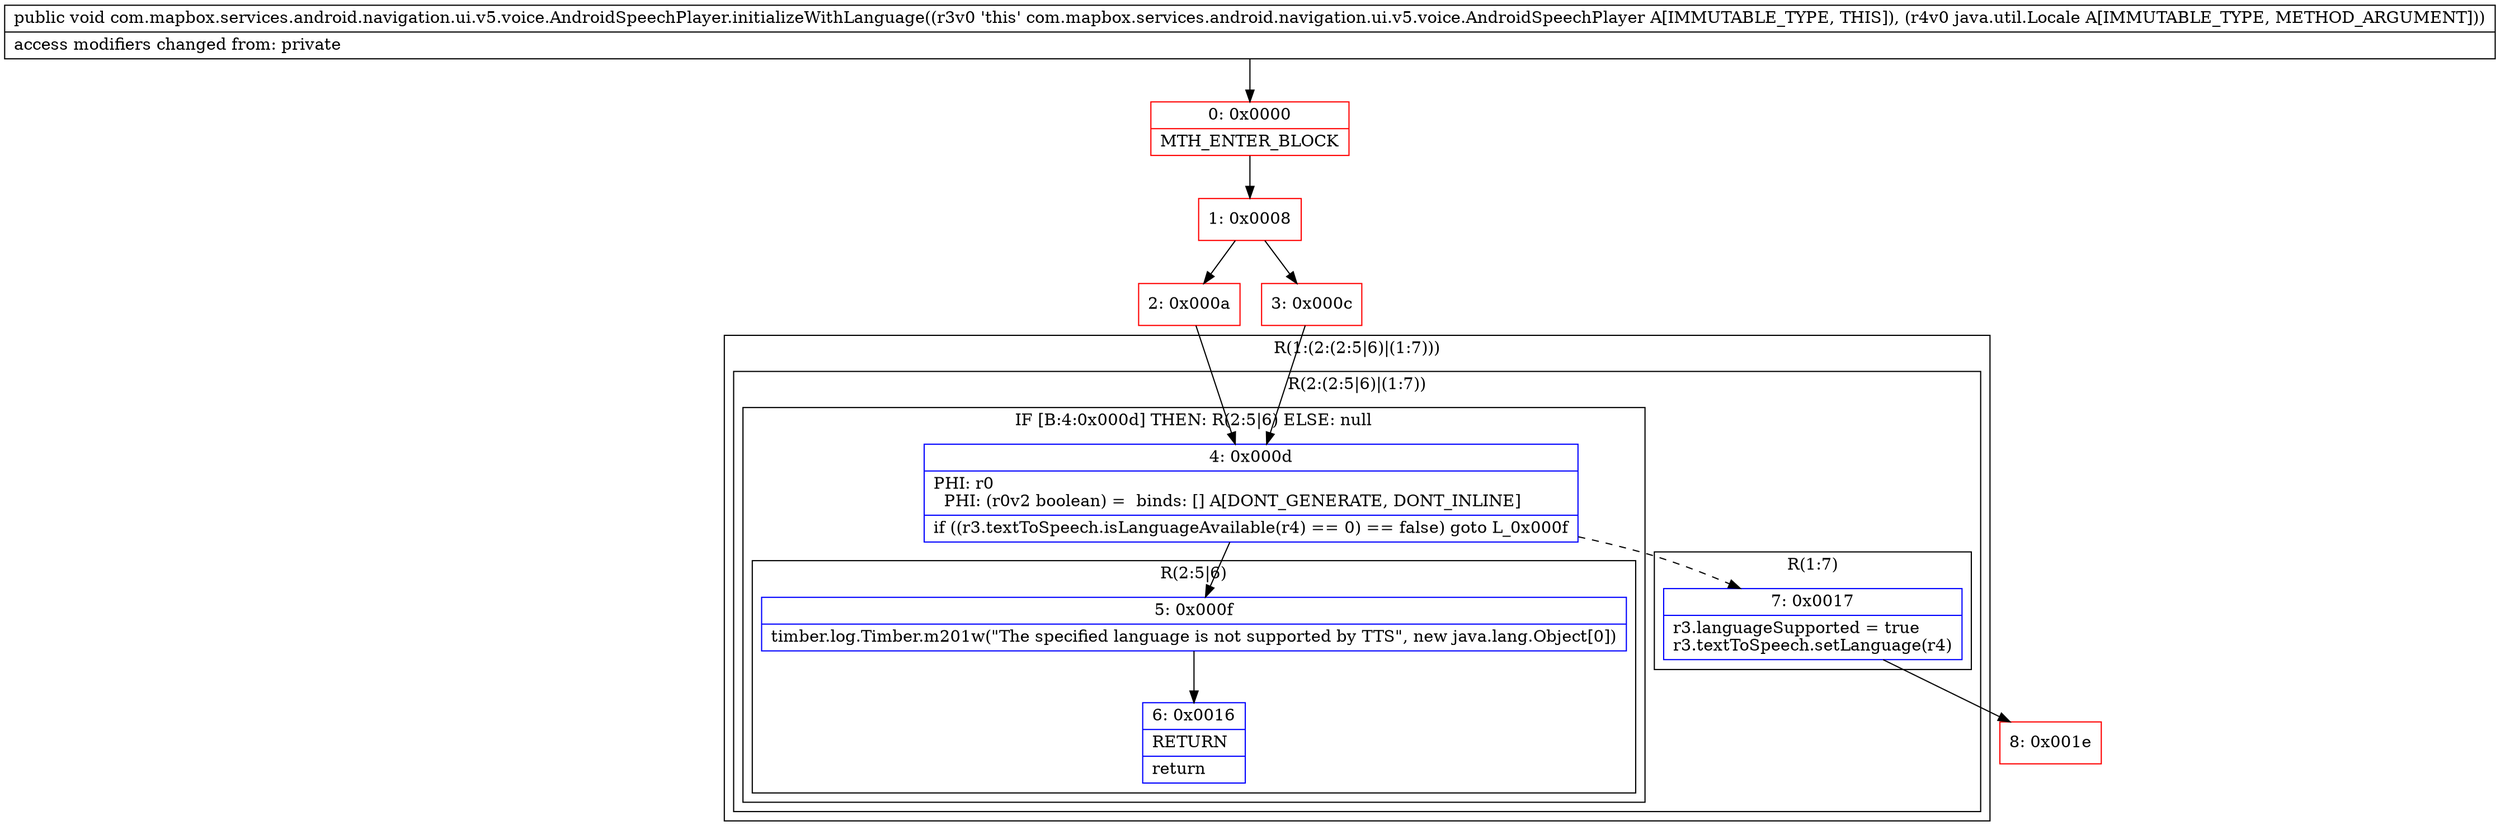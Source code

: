 digraph "CFG forcom.mapbox.services.android.navigation.ui.v5.voice.AndroidSpeechPlayer.initializeWithLanguage(Ljava\/util\/Locale;)V" {
subgraph cluster_Region_2064054012 {
label = "R(1:(2:(2:5|6)|(1:7)))";
node [shape=record,color=blue];
subgraph cluster_Region_1384375794 {
label = "R(2:(2:5|6)|(1:7))";
node [shape=record,color=blue];
subgraph cluster_IfRegion_1197366766 {
label = "IF [B:4:0x000d] THEN: R(2:5|6) ELSE: null";
node [shape=record,color=blue];
Node_4 [shape=record,label="{4\:\ 0x000d|PHI: r0 \l  PHI: (r0v2 boolean) =  binds: [] A[DONT_GENERATE, DONT_INLINE]\l|if ((r3.textToSpeech.isLanguageAvailable(r4) == 0) == false) goto L_0x000f\l}"];
subgraph cluster_Region_2087148095 {
label = "R(2:5|6)";
node [shape=record,color=blue];
Node_5 [shape=record,label="{5\:\ 0x000f|timber.log.Timber.m201w(\"The specified language is not supported by TTS\", new java.lang.Object[0])\l}"];
Node_6 [shape=record,label="{6\:\ 0x0016|RETURN\l|return\l}"];
}
}
subgraph cluster_Region_807068249 {
label = "R(1:7)";
node [shape=record,color=blue];
Node_7 [shape=record,label="{7\:\ 0x0017|r3.languageSupported = true\lr3.textToSpeech.setLanguage(r4)\l}"];
}
}
}
Node_0 [shape=record,color=red,label="{0\:\ 0x0000|MTH_ENTER_BLOCK\l}"];
Node_1 [shape=record,color=red,label="{1\:\ 0x0008}"];
Node_2 [shape=record,color=red,label="{2\:\ 0x000a}"];
Node_3 [shape=record,color=red,label="{3\:\ 0x000c}"];
Node_8 [shape=record,color=red,label="{8\:\ 0x001e}"];
MethodNode[shape=record,label="{public void com.mapbox.services.android.navigation.ui.v5.voice.AndroidSpeechPlayer.initializeWithLanguage((r3v0 'this' com.mapbox.services.android.navigation.ui.v5.voice.AndroidSpeechPlayer A[IMMUTABLE_TYPE, THIS]), (r4v0 java.util.Locale A[IMMUTABLE_TYPE, METHOD_ARGUMENT]))  | access modifiers changed from: private\l}"];
MethodNode -> Node_0;
Node_4 -> Node_5;
Node_4 -> Node_7[style=dashed];
Node_5 -> Node_6;
Node_7 -> Node_8;
Node_0 -> Node_1;
Node_1 -> Node_2;
Node_1 -> Node_3;
Node_2 -> Node_4;
Node_3 -> Node_4;
}

